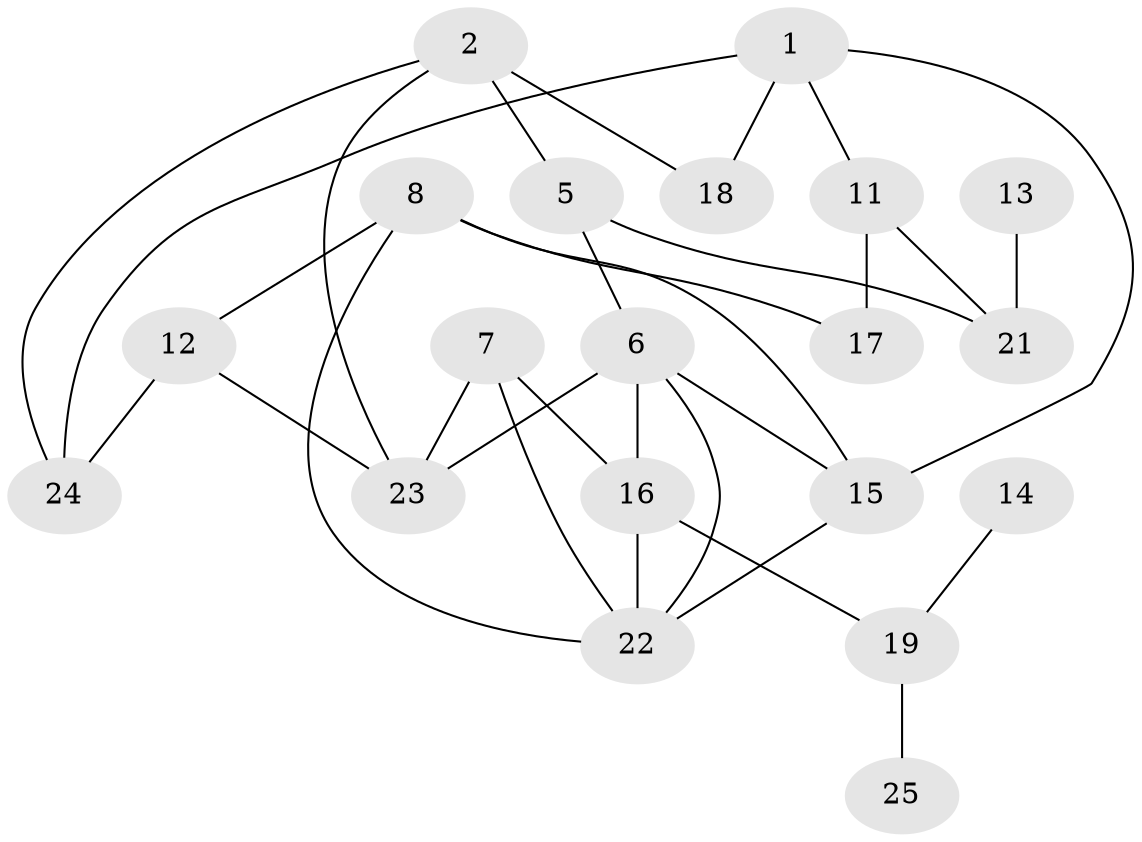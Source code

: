 // original degree distribution, {2: 0.29411764705882354, 1: 0.21568627450980393, 4: 0.1568627450980392, 3: 0.23529411764705882, 0: 0.058823529411764705, 6: 0.0196078431372549, 5: 0.0196078431372549}
// Generated by graph-tools (version 1.1) at 2025/00/03/09/25 03:00:53]
// undirected, 20 vertices, 31 edges
graph export_dot {
graph [start="1"]
  node [color=gray90,style=filled];
  1;
  2;
  5;
  6;
  7;
  8;
  11;
  12;
  13;
  14;
  15;
  16;
  17;
  18;
  19;
  21;
  22;
  23;
  24;
  25;
  1 -- 11 [weight=1.0];
  1 -- 15 [weight=1.0];
  1 -- 18 [weight=1.0];
  1 -- 24 [weight=1.0];
  2 -- 5 [weight=1.0];
  2 -- 18 [weight=1.0];
  2 -- 23 [weight=1.0];
  2 -- 24 [weight=1.0];
  5 -- 6 [weight=1.0];
  5 -- 21 [weight=1.0];
  6 -- 15 [weight=1.0];
  6 -- 16 [weight=1.0];
  6 -- 22 [weight=2.0];
  6 -- 23 [weight=1.0];
  7 -- 16 [weight=1.0];
  7 -- 22 [weight=1.0];
  7 -- 23 [weight=1.0];
  8 -- 12 [weight=1.0];
  8 -- 15 [weight=1.0];
  8 -- 17 [weight=1.0];
  8 -- 22 [weight=2.0];
  11 -- 17 [weight=1.0];
  11 -- 21 [weight=2.0];
  12 -- 23 [weight=1.0];
  12 -- 24 [weight=1.0];
  13 -- 21 [weight=1.0];
  14 -- 19 [weight=1.0];
  15 -- 22 [weight=1.0];
  16 -- 19 [weight=1.0];
  16 -- 22 [weight=1.0];
  19 -- 25 [weight=1.0];
}
